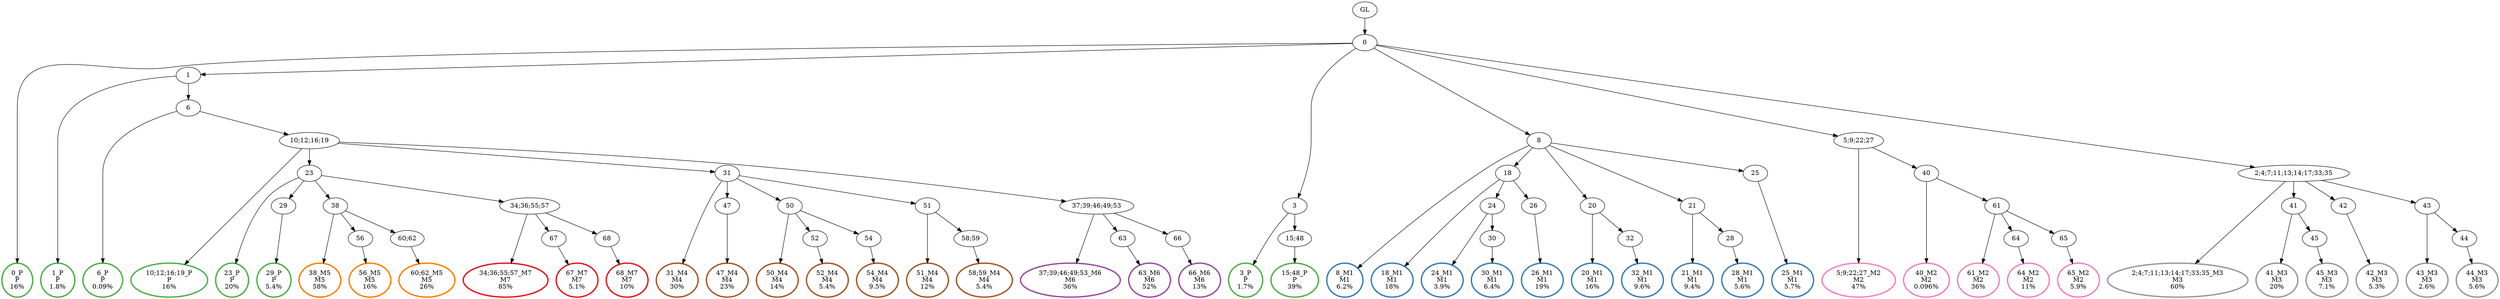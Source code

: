 digraph T {
	{
		rank=same
		88 [penwidth=3,colorscheme=set19,color=3,label="0_P\nP\n16%"]
		86 [penwidth=3,colorscheme=set19,color=3,label="1_P\nP\n1.8%"]
		84 [penwidth=3,colorscheme=set19,color=3,label="6_P\nP\n0.09%"]
		82 [penwidth=3,colorscheme=set19,color=3,label="10;12;16;19_P\nP\n16%"]
		80 [penwidth=3,colorscheme=set19,color=3,label="23_P\nP\n20%"]
		78 [penwidth=3,colorscheme=set19,color=3,label="29_P\nP\n5.4%"]
		76 [penwidth=3,colorscheme=set19,color=3,label="3_P\nP\n1.7%"]
		74 [penwidth=3,colorscheme=set19,color=3,label="15;48_P\nP\n39%"]
		72 [penwidth=3,colorscheme=set19,color=2,label="8_M1\nM1\n6.2%"]
		70 [penwidth=3,colorscheme=set19,color=2,label="18_M1\nM1\n18%"]
		68 [penwidth=3,colorscheme=set19,color=2,label="24_M1\nM1\n3.9%"]
		66 [penwidth=3,colorscheme=set19,color=2,label="30_M1\nM1\n6.4%"]
		64 [penwidth=3,colorscheme=set19,color=2,label="26_M1\nM1\n19%"]
		62 [penwidth=3,colorscheme=set19,color=2,label="20_M1\nM1\n16%"]
		60 [penwidth=3,colorscheme=set19,color=2,label="32_M1\nM1\n9.6%"]
		58 [penwidth=3,colorscheme=set19,color=2,label="21_M1\nM1\n9.4%"]
		56 [penwidth=3,colorscheme=set19,color=2,label="28_M1\nM1\n5.6%"]
		54 [penwidth=3,colorscheme=set19,color=2,label="25_M1\nM1\n5.7%"]
		52 [penwidth=3,colorscheme=set19,color=8,label="5;9;22;27_M2\nM2\n47%"]
		50 [penwidth=3,colorscheme=set19,color=8,label="40_M2\nM2\n0.096%"]
		48 [penwidth=3,colorscheme=set19,color=8,label="61_M2\nM2\n36%"]
		46 [penwidth=3,colorscheme=set19,color=8,label="64_M2\nM2\n11%"]
		44 [penwidth=3,colorscheme=set19,color=8,label="65_M2\nM2\n5.9%"]
		42 [penwidth=3,colorscheme=set19,color=9,label="2;4;7;11;13;14;17;33;35_M3\nM3\n60%"]
		40 [penwidth=3,colorscheme=set19,color=9,label="41_M3\nM3\n20%"]
		38 [penwidth=3,colorscheme=set19,color=9,label="45_M3\nM3\n7.1%"]
		36 [penwidth=3,colorscheme=set19,color=9,label="42_M3\nM3\n5.3%"]
		34 [penwidth=3,colorscheme=set19,color=9,label="43_M3\nM3\n2.6%"]
		32 [penwidth=3,colorscheme=set19,color=9,label="44_M3\nM3\n5.6%"]
		30 [penwidth=3,colorscheme=set19,color=7,label="31_M4\nM4\n30%"]
		28 [penwidth=3,colorscheme=set19,color=7,label="47_M4\nM4\n23%"]
		26 [penwidth=3,colorscheme=set19,color=7,label="50_M4\nM4\n14%"]
		24 [penwidth=3,colorscheme=set19,color=7,label="52_M4\nM4\n5.4%"]
		22 [penwidth=3,colorscheme=set19,color=7,label="54_M4\nM4\n9.5%"]
		20 [penwidth=3,colorscheme=set19,color=7,label="51_M4\nM4\n12%"]
		18 [penwidth=3,colorscheme=set19,color=7,label="58;59_M4\nM4\n5.4%"]
		16 [penwidth=3,colorscheme=set19,color=5,label="38_M5\nM5\n58%"]
		14 [penwidth=3,colorscheme=set19,color=5,label="56_M5\nM5\n16%"]
		12 [penwidth=3,colorscheme=set19,color=5,label="60;62_M5\nM5\n26%"]
		10 [penwidth=3,colorscheme=set19,color=4,label="37;39;46;49;53_M6\nM6\n36%"]
		8 [penwidth=3,colorscheme=set19,color=4,label="63_M6\nM6\n52%"]
		6 [penwidth=3,colorscheme=set19,color=4,label="66_M6\nM6\n13%"]
		4 [penwidth=3,colorscheme=set19,color=1,label="34;36;55;57_M7\nM7\n85%"]
		2 [penwidth=3,colorscheme=set19,color=1,label="67_M7\nM7\n5.1%"]
		0 [penwidth=3,colorscheme=set19,color=1,label="68_M7\nM7\n10%"]
	}
	90 [label="GL"]
	89 [label="0"]
	87 [label="1"]
	85 [label="6"]
	83 [label="10;12;16;19"]
	81 [label="23"]
	79 [label="29"]
	77 [label="3"]
	75 [label="15;48"]
	73 [label="8"]
	71 [label="18"]
	69 [label="24"]
	67 [label="30"]
	65 [label="26"]
	63 [label="20"]
	61 [label="32"]
	59 [label="21"]
	57 [label="28"]
	55 [label="25"]
	53 [label="5;9;22;27"]
	51 [label="40"]
	49 [label="61"]
	47 [label="64"]
	45 [label="65"]
	43 [label="2;4;7;11;13;14;17;33;35"]
	41 [label="41"]
	39 [label="45"]
	37 [label="42"]
	35 [label="43"]
	33 [label="44"]
	31 [label="31"]
	29 [label="47"]
	27 [label="50"]
	25 [label="52"]
	23 [label="54"]
	21 [label="51"]
	19 [label="58;59"]
	17 [label="38"]
	15 [label="56"]
	13 [label="60;62"]
	11 [label="37;39;46;49;53"]
	9 [label="63"]
	7 [label="66"]
	5 [label="34;36;55;57"]
	3 [label="67"]
	1 [label="68"]
	90 -> 89
	89 -> 88
	89 -> 87
	89 -> 77
	89 -> 73
	89 -> 53
	89 -> 43
	87 -> 86
	87 -> 85
	85 -> 84
	85 -> 83
	83 -> 82
	83 -> 81
	83 -> 31
	83 -> 11
	81 -> 80
	81 -> 79
	81 -> 17
	81 -> 5
	79 -> 78
	77 -> 76
	77 -> 75
	75 -> 74
	73 -> 72
	73 -> 71
	73 -> 63
	73 -> 59
	73 -> 55
	71 -> 70
	71 -> 69
	71 -> 65
	69 -> 68
	69 -> 67
	67 -> 66
	65 -> 64
	63 -> 62
	63 -> 61
	61 -> 60
	59 -> 58
	59 -> 57
	57 -> 56
	55 -> 54
	53 -> 52
	53 -> 51
	51 -> 50
	51 -> 49
	49 -> 48
	49 -> 47
	49 -> 45
	47 -> 46
	45 -> 44
	43 -> 42
	43 -> 41
	43 -> 37
	43 -> 35
	41 -> 40
	41 -> 39
	39 -> 38
	37 -> 36
	35 -> 34
	35 -> 33
	33 -> 32
	31 -> 30
	31 -> 29
	31 -> 27
	31 -> 21
	29 -> 28
	27 -> 26
	27 -> 25
	27 -> 23
	25 -> 24
	23 -> 22
	21 -> 20
	21 -> 19
	19 -> 18
	17 -> 16
	17 -> 15
	17 -> 13
	15 -> 14
	13 -> 12
	11 -> 10
	11 -> 9
	11 -> 7
	9 -> 8
	7 -> 6
	5 -> 4
	5 -> 3
	5 -> 1
	3 -> 2
	1 -> 0
}
